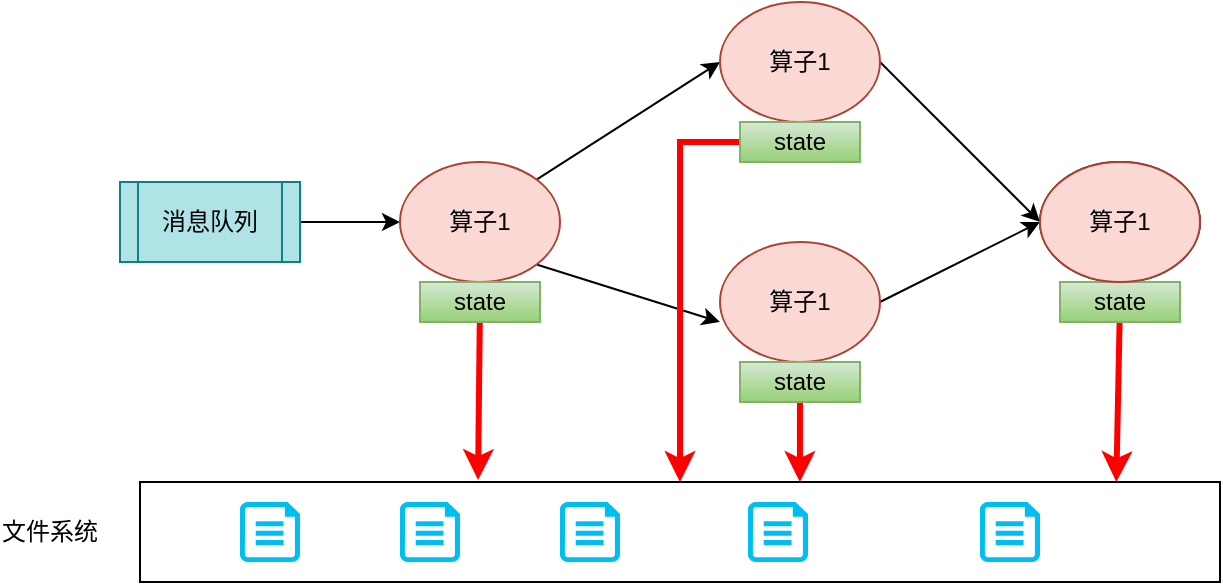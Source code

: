 <mxfile version="13.10.9" type="github">
  <diagram id="--YYLJzFoVBIfqsebaS8" name="Page-1">
    <mxGraphModel dx="858" dy="450" grid="1" gridSize="10" guides="1" tooltips="1" connect="1" arrows="1" fold="1" page="1" pageScale="1" pageWidth="827" pageHeight="3000" math="0" shadow="0">
      <root>
        <mxCell id="0" />
        <mxCell id="1" parent="0" />
        <mxCell id="_f9bKmPD_PWYA4zl5dUo-15" style="edgeStyle=orthogonalEdgeStyle;rounded=0;orthogonalLoop=1;jettySize=auto;html=1;" edge="1" parent="1" source="_f9bKmPD_PWYA4zl5dUo-6" target="_f9bKmPD_PWYA4zl5dUo-7">
          <mxGeometry relative="1" as="geometry" />
        </mxCell>
        <mxCell id="_f9bKmPD_PWYA4zl5dUo-6" value="消息队列" style="shape=process;whiteSpace=wrap;html=1;backgroundOutline=1;fillColor=#b0e3e6;strokeColor=#0e8088;" vertex="1" parent="1">
          <mxGeometry x="100" y="210" width="90" height="40" as="geometry" />
        </mxCell>
        <mxCell id="_f9bKmPD_PWYA4zl5dUo-16" style="rounded=0;orthogonalLoop=1;jettySize=auto;html=1;exitX=1;exitY=0;exitDx=0;exitDy=0;entryX=0;entryY=0.5;entryDx=0;entryDy=0;" edge="1" parent="1" source="_f9bKmPD_PWYA4zl5dUo-7" target="_f9bKmPD_PWYA4zl5dUo-9">
          <mxGeometry relative="1" as="geometry" />
        </mxCell>
        <mxCell id="_f9bKmPD_PWYA4zl5dUo-17" style="rounded=0;orthogonalLoop=1;jettySize=auto;html=1;exitX=1;exitY=1;exitDx=0;exitDy=0;entryX=0;entryY=0.667;entryDx=0;entryDy=0;entryPerimeter=0;" edge="1" parent="1" source="_f9bKmPD_PWYA4zl5dUo-7" target="_f9bKmPD_PWYA4zl5dUo-11">
          <mxGeometry relative="1" as="geometry" />
        </mxCell>
        <mxCell id="_f9bKmPD_PWYA4zl5dUo-7" value="算子1" style="ellipse;whiteSpace=wrap;html=1;fillColor=#fad9d5;strokeColor=#ae4132;" vertex="1" parent="1">
          <mxGeometry x="240" y="200" width="80" height="60" as="geometry" />
        </mxCell>
        <mxCell id="_f9bKmPD_PWYA4zl5dUo-29" style="edgeStyle=none;rounded=0;orthogonalLoop=1;jettySize=auto;html=1;entryX=0.313;entryY=-0.02;entryDx=0;entryDy=0;entryPerimeter=0;strokeWidth=3;strokeColor=#FF0000;" edge="1" parent="1" source="_f9bKmPD_PWYA4zl5dUo-8" target="_f9bKmPD_PWYA4zl5dUo-21">
          <mxGeometry relative="1" as="geometry" />
        </mxCell>
        <mxCell id="_f9bKmPD_PWYA4zl5dUo-8" value="state" style="rounded=0;whiteSpace=wrap;html=1;gradientColor=#97d077;fillColor=#d5e8d4;strokeColor=#82b366;" vertex="1" parent="1">
          <mxGeometry x="250" y="260" width="60" height="20" as="geometry" />
        </mxCell>
        <mxCell id="_f9bKmPD_PWYA4zl5dUo-18" style="rounded=0;orthogonalLoop=1;jettySize=auto;html=1;exitX=1;exitY=0.5;exitDx=0;exitDy=0;entryX=0;entryY=0.5;entryDx=0;entryDy=0;" edge="1" parent="1" source="_f9bKmPD_PWYA4zl5dUo-9" target="_f9bKmPD_PWYA4zl5dUo-13">
          <mxGeometry relative="1" as="geometry" />
        </mxCell>
        <mxCell id="_f9bKmPD_PWYA4zl5dUo-9" value="算子1" style="ellipse;whiteSpace=wrap;html=1;fillColor=#fad9d5;strokeColor=#ae4132;" vertex="1" parent="1">
          <mxGeometry x="400" y="120" width="80" height="60" as="geometry" />
        </mxCell>
        <mxCell id="_f9bKmPD_PWYA4zl5dUo-32" style="edgeStyle=orthogonalEdgeStyle;rounded=0;orthogonalLoop=1;jettySize=auto;html=1;strokeWidth=3;strokeColor=#FF0000;" edge="1" parent="1" source="_f9bKmPD_PWYA4zl5dUo-10" target="_f9bKmPD_PWYA4zl5dUo-21">
          <mxGeometry relative="1" as="geometry">
            <Array as="points">
              <mxPoint x="380" y="190" />
            </Array>
          </mxGeometry>
        </mxCell>
        <mxCell id="_f9bKmPD_PWYA4zl5dUo-10" value="state" style="rounded=0;whiteSpace=wrap;html=1;gradientColor=#97d077;fillColor=#d5e8d4;strokeColor=#82b366;" vertex="1" parent="1">
          <mxGeometry x="410" y="180" width="60" height="20" as="geometry" />
        </mxCell>
        <mxCell id="_f9bKmPD_PWYA4zl5dUo-19" style="rounded=0;orthogonalLoop=1;jettySize=auto;html=1;exitX=1;exitY=0.5;exitDx=0;exitDy=0;" edge="1" parent="1" source="_f9bKmPD_PWYA4zl5dUo-11">
          <mxGeometry relative="1" as="geometry">
            <mxPoint x="560" y="230" as="targetPoint" />
          </mxGeometry>
        </mxCell>
        <mxCell id="_f9bKmPD_PWYA4zl5dUo-11" value="算子1" style="ellipse;whiteSpace=wrap;html=1;fillColor=#fad9d5;strokeColor=#ae4132;" vertex="1" parent="1">
          <mxGeometry x="400" y="240" width="80" height="60" as="geometry" />
        </mxCell>
        <mxCell id="_f9bKmPD_PWYA4zl5dUo-30" style="edgeStyle=none;rounded=0;orthogonalLoop=1;jettySize=auto;html=1;entryX=0.611;entryY=0;entryDx=0;entryDy=0;entryPerimeter=0;strokeWidth=3;strokeColor=#FF0000;" edge="1" parent="1" source="_f9bKmPD_PWYA4zl5dUo-12" target="_f9bKmPD_PWYA4zl5dUo-21">
          <mxGeometry relative="1" as="geometry" />
        </mxCell>
        <mxCell id="_f9bKmPD_PWYA4zl5dUo-12" value="state" style="rounded=0;whiteSpace=wrap;html=1;gradientColor=#97d077;fillColor=#d5e8d4;strokeColor=#82b366;" vertex="1" parent="1">
          <mxGeometry x="410" y="300" width="60" height="20" as="geometry" />
        </mxCell>
        <mxCell id="_f9bKmPD_PWYA4zl5dUo-13" value="算子1" style="ellipse;whiteSpace=wrap;html=1;" vertex="1" parent="1">
          <mxGeometry x="560" y="200" width="80" height="60" as="geometry" />
        </mxCell>
        <mxCell id="_f9bKmPD_PWYA4zl5dUo-31" style="edgeStyle=none;rounded=0;orthogonalLoop=1;jettySize=auto;html=1;entryX=0.904;entryY=0;entryDx=0;entryDy=0;entryPerimeter=0;strokeWidth=3;strokeColor=#FF0000;" edge="1" parent="1" source="_f9bKmPD_PWYA4zl5dUo-14" target="_f9bKmPD_PWYA4zl5dUo-21">
          <mxGeometry relative="1" as="geometry" />
        </mxCell>
        <mxCell id="_f9bKmPD_PWYA4zl5dUo-14" value="state" style="rounded=0;whiteSpace=wrap;html=1;gradientColor=#97d077;fillColor=#d5e8d4;strokeColor=#82b366;" vertex="1" parent="1">
          <mxGeometry x="570" y="260" width="60" height="20" as="geometry" />
        </mxCell>
        <mxCell id="_f9bKmPD_PWYA4zl5dUo-20" value="算子1" style="ellipse;whiteSpace=wrap;html=1;fillColor=#fad9d5;strokeColor=#ae4132;" vertex="1" parent="1">
          <mxGeometry x="560" y="200" width="80" height="60" as="geometry" />
        </mxCell>
        <mxCell id="_f9bKmPD_PWYA4zl5dUo-21" value="" style="rounded=0;whiteSpace=wrap;html=1;" vertex="1" parent="1">
          <mxGeometry x="110" y="360" width="540" height="50" as="geometry" />
        </mxCell>
        <mxCell id="_f9bKmPD_PWYA4zl5dUo-22" value="文件系统" style="text;html=1;strokeColor=none;fillColor=none;align=center;verticalAlign=middle;whiteSpace=wrap;rounded=0;" vertex="1" parent="1">
          <mxGeometry x="40" y="375" width="50" height="20" as="geometry" />
        </mxCell>
        <mxCell id="_f9bKmPD_PWYA4zl5dUo-23" value="" style="verticalLabelPosition=bottom;html=1;verticalAlign=top;align=center;strokeColor=none;fillColor=#00BEF2;shape=mxgraph.azure.cloud_services_configuration_file;pointerEvents=1;" vertex="1" parent="1">
          <mxGeometry x="160" y="370" width="30" height="30" as="geometry" />
        </mxCell>
        <mxCell id="_f9bKmPD_PWYA4zl5dUo-24" value="" style="verticalLabelPosition=bottom;html=1;verticalAlign=top;align=center;strokeColor=none;fillColor=#00BEF2;shape=mxgraph.azure.cloud_services_configuration_file;pointerEvents=1;" vertex="1" parent="1">
          <mxGeometry x="240" y="370" width="30" height="30" as="geometry" />
        </mxCell>
        <mxCell id="_f9bKmPD_PWYA4zl5dUo-25" value="" style="verticalLabelPosition=bottom;html=1;verticalAlign=top;align=center;strokeColor=none;fillColor=#00BEF2;shape=mxgraph.azure.cloud_services_configuration_file;pointerEvents=1;" vertex="1" parent="1">
          <mxGeometry x="320" y="370" width="30" height="30" as="geometry" />
        </mxCell>
        <mxCell id="_f9bKmPD_PWYA4zl5dUo-26" value="" style="verticalLabelPosition=bottom;html=1;verticalAlign=top;align=center;strokeColor=none;fillColor=#00BEF2;shape=mxgraph.azure.cloud_services_configuration_file;pointerEvents=1;" vertex="1" parent="1">
          <mxGeometry x="414" y="370" width="30" height="30" as="geometry" />
        </mxCell>
        <mxCell id="_f9bKmPD_PWYA4zl5dUo-27" value="" style="verticalLabelPosition=bottom;html=1;verticalAlign=top;align=center;strokeColor=none;fillColor=#00BEF2;shape=mxgraph.azure.cloud_services_configuration_file;pointerEvents=1;" vertex="1" parent="1">
          <mxGeometry x="530" y="370" width="30" height="30" as="geometry" />
        </mxCell>
      </root>
    </mxGraphModel>
  </diagram>
</mxfile>
